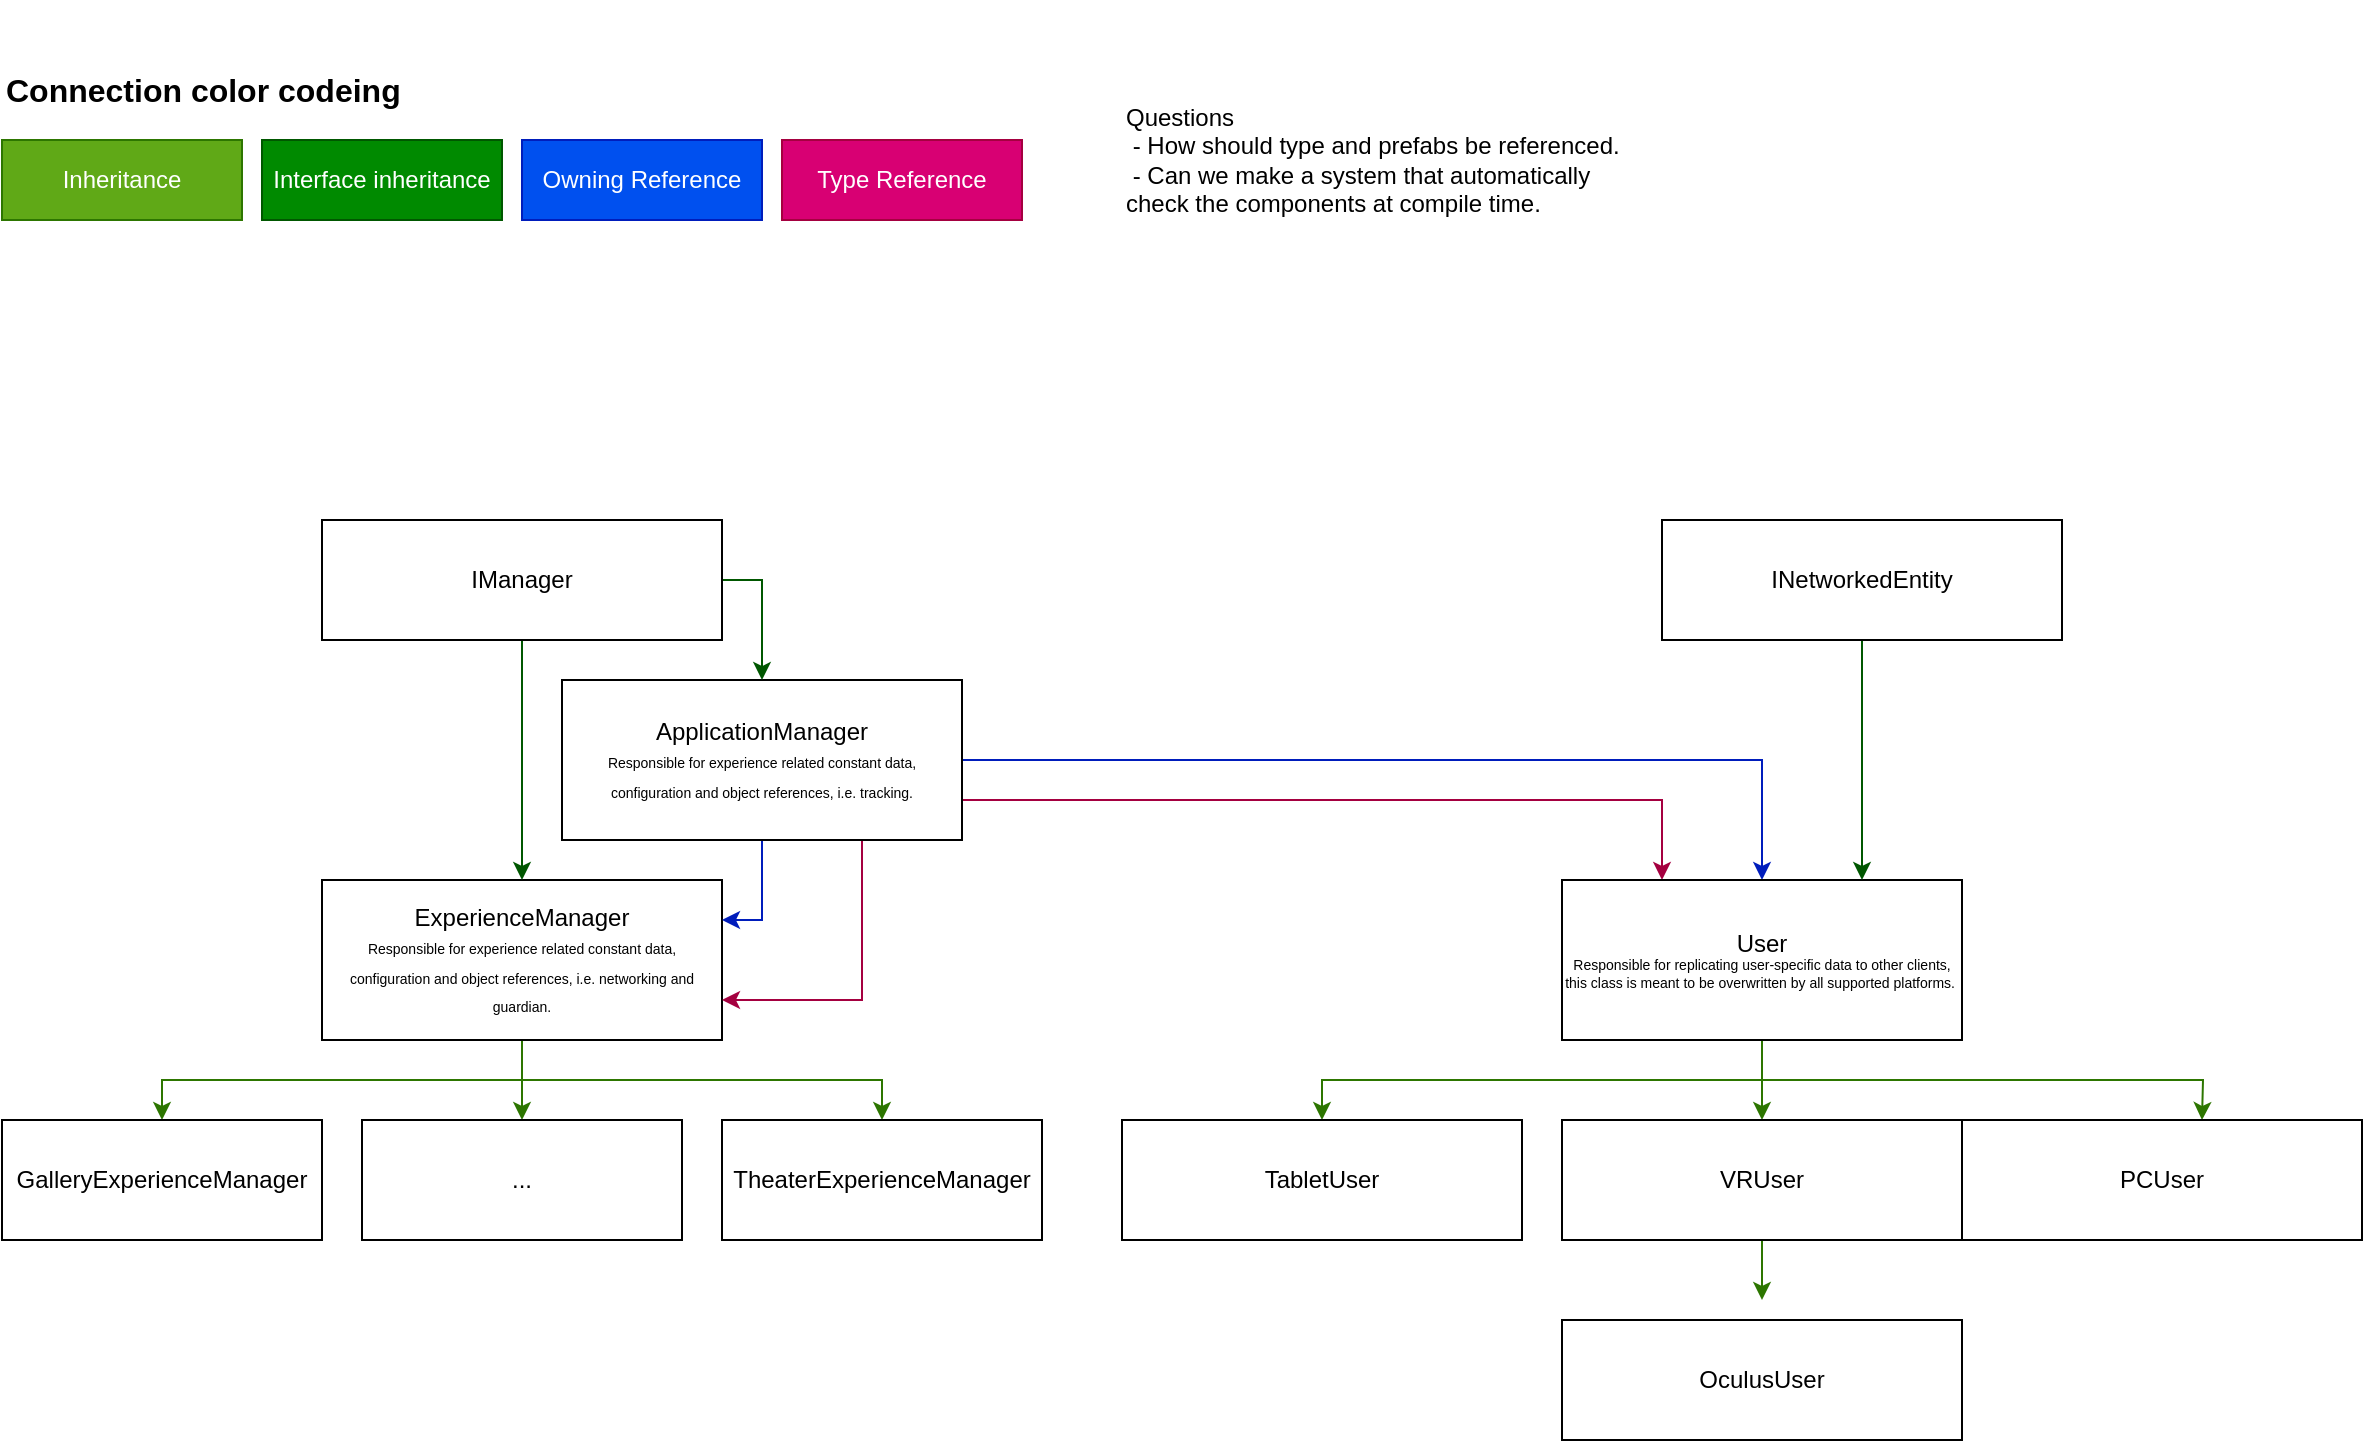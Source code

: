 <mxfile version="16.1.2" type="device"><diagram id="S7BvEMJSWtOh8marLImx" name="Page-1"><mxGraphModel dx="1422" dy="2044" grid="0" gridSize="10" guides="1" tooltips="1" connect="1" arrows="1" fold="1" page="1" pageScale="1" pageWidth="827" pageHeight="1169" math="0" shadow="0"><root><mxCell id="0"/><mxCell id="1" parent="0"/><mxCell id="XVi8x70O06P5iAMUYl-k-12" style="edgeStyle=orthogonalEdgeStyle;rounded=0;orthogonalLoop=1;jettySize=auto;html=1;fillColor=#60a917;strokeColor=#2D7600;" edge="1" parent="1" source="XVi8x70O06P5iAMUYl-k-10" target="XVi8x70O06P5iAMUYl-k-11"><mxGeometry relative="1" as="geometry"/></mxCell><mxCell id="XVi8x70O06P5iAMUYl-k-14" style="edgeStyle=orthogonalEdgeStyle;rounded=0;orthogonalLoop=1;jettySize=auto;html=1;fillColor=#60a917;strokeColor=#2D7600;" edge="1" parent="1" source="XVi8x70O06P5iAMUYl-k-10" target="XVi8x70O06P5iAMUYl-k-13"><mxGeometry relative="1" as="geometry"/></mxCell><mxCell id="XVi8x70O06P5iAMUYl-k-16" style="edgeStyle=orthogonalEdgeStyle;rounded=0;orthogonalLoop=1;jettySize=auto;html=1;entryX=0.5;entryY=0;entryDx=0;entryDy=0;fillColor=#60a917;strokeColor=#2D7600;" edge="1" parent="1" source="XVi8x70O06P5iAMUYl-k-10" target="XVi8x70O06P5iAMUYl-k-15"><mxGeometry relative="1" as="geometry"/></mxCell><mxCell id="XVi8x70O06P5iAMUYl-k-10" value="ExperienceManager&lt;br&gt;&lt;span style=&quot;font-size: 7px&quot;&gt;Responsible for experience related constant data,&lt;/span&gt;&lt;br&gt;&lt;span style=&quot;font-size: 7px&quot;&gt;configuration and object references, i.e. networking and guardian&lt;/span&gt;&lt;span style=&quot;font-size: 7px&quot;&gt;.&lt;/span&gt;" style="rounded=0;whiteSpace=wrap;html=1;" vertex="1" parent="1"><mxGeometry x="280" y="140" width="200" height="80" as="geometry"/></mxCell><mxCell id="XVi8x70O06P5iAMUYl-k-11" value="GalleryExperienceManager" style="rounded=0;whiteSpace=wrap;html=1;" vertex="1" parent="1"><mxGeometry x="120" y="260" width="160" height="60" as="geometry"/></mxCell><mxCell id="XVi8x70O06P5iAMUYl-k-13" value="TheaterExperienceManager" style="rounded=0;whiteSpace=wrap;html=1;" vertex="1" parent="1"><mxGeometry x="480" y="260" width="160" height="60" as="geometry"/></mxCell><mxCell id="XVi8x70O06P5iAMUYl-k-15" value="..." style="rounded=0;whiteSpace=wrap;html=1;" vertex="1" parent="1"><mxGeometry x="300" y="260" width="160" height="60" as="geometry"/></mxCell><mxCell id="XVi8x70O06P5iAMUYl-k-24" style="edgeStyle=orthogonalEdgeStyle;rounded=0;orthogonalLoop=1;jettySize=auto;html=1;entryX=1;entryY=0.75;entryDx=0;entryDy=0;fontSize=7;fillColor=#d80073;strokeColor=#A50040;exitX=0.75;exitY=1;exitDx=0;exitDy=0;" edge="1" parent="1" source="XVi8x70O06P5iAMUYl-k-17" target="XVi8x70O06P5iAMUYl-k-10"><mxGeometry relative="1" as="geometry"/></mxCell><mxCell id="XVi8x70O06P5iAMUYl-k-32" style="edgeStyle=orthogonalEdgeStyle;rounded=0;orthogonalLoop=1;jettySize=auto;html=1;fontSize=12;fillColor=#0050ef;strokeColor=#001DBC;entryX=0.5;entryY=0;entryDx=0;entryDy=0;" edge="1" parent="1" source="XVi8x70O06P5iAMUYl-k-17" target="XVi8x70O06P5iAMUYl-k-31"><mxGeometry relative="1" as="geometry"/></mxCell><mxCell id="XVi8x70O06P5iAMUYl-k-48" style="edgeStyle=orthogonalEdgeStyle;rounded=0;orthogonalLoop=1;jettySize=auto;html=1;entryX=0.25;entryY=0;entryDx=0;entryDy=0;fontSize=7;strokeWidth=1;fillColor=#d80073;strokeColor=#A50040;exitX=1;exitY=0.75;exitDx=0;exitDy=0;" edge="1" parent="1" source="XVi8x70O06P5iAMUYl-k-17" target="XVi8x70O06P5iAMUYl-k-31"><mxGeometry relative="1" as="geometry"/></mxCell><mxCell id="XVi8x70O06P5iAMUYl-k-49" style="edgeStyle=orthogonalEdgeStyle;rounded=0;orthogonalLoop=1;jettySize=auto;html=1;exitX=0.5;exitY=1;exitDx=0;exitDy=0;entryX=1;entryY=0.25;entryDx=0;entryDy=0;fontSize=7;strokeWidth=1;fillColor=#0050ef;strokeColor=#001DBC;" edge="1" parent="1" source="XVi8x70O06P5iAMUYl-k-17" target="XVi8x70O06P5iAMUYl-k-10"><mxGeometry relative="1" as="geometry"/></mxCell><mxCell id="XVi8x70O06P5iAMUYl-k-17" value="&lt;font style=&quot;font-size: 7px&quot;&gt;&lt;font style=&quot;font-size: 12px&quot;&gt;ApplicationManager&lt;/font&gt;&lt;br&gt;&lt;font style=&quot;font-size: 7px&quot;&gt;Responsible for experience related constant data,&lt;br&gt;configuration and object references, i.e. tracking.&lt;/font&gt;&lt;/font&gt;&lt;font style=&quot;font-size: 7px&quot;&gt;&lt;br&gt;&lt;/font&gt;" style="rounded=0;whiteSpace=wrap;html=1;" vertex="1" parent="1"><mxGeometry x="400" y="40" width="200" height="80" as="geometry"/></mxCell><mxCell id="XVi8x70O06P5iAMUYl-k-22" style="edgeStyle=orthogonalEdgeStyle;rounded=0;orthogonalLoop=1;jettySize=auto;html=1;fontSize=7;fillColor=#008a00;strokeColor=#005700;" edge="1" parent="1" source="XVi8x70O06P5iAMUYl-k-19" target="XVi8x70O06P5iAMUYl-k-10"><mxGeometry relative="1" as="geometry"/></mxCell><mxCell id="XVi8x70O06P5iAMUYl-k-26" style="edgeStyle=orthogonalEdgeStyle;rounded=0;orthogonalLoop=1;jettySize=auto;html=1;fontSize=7;exitX=1;exitY=0.5;exitDx=0;exitDy=0;fillColor=#008a00;strokeColor=#005700;" edge="1" parent="1" source="XVi8x70O06P5iAMUYl-k-19" target="XVi8x70O06P5iAMUYl-k-17"><mxGeometry relative="1" as="geometry"/></mxCell><mxCell id="XVi8x70O06P5iAMUYl-k-19" value="&lt;span style=&quot;font-size: 12px&quot;&gt;IManager&lt;/span&gt;" style="rounded=0;whiteSpace=wrap;html=1;fontSize=7;" vertex="1" parent="1"><mxGeometry x="280" y="-40" width="200" height="60" as="geometry"/></mxCell><mxCell id="XVi8x70O06P5iAMUYl-k-27" value="&lt;font style=&quot;font-size: 12px&quot;&gt;Inheritance&lt;/font&gt;" style="rounded=0;whiteSpace=wrap;html=1;shadow=0;glass=0;sketch=0;fontSize=7;fillColor=#60a917;fontColor=#ffffff;strokeColor=#2D7600;" vertex="1" parent="1"><mxGeometry x="120" y="-230" width="120" height="40" as="geometry"/></mxCell><mxCell id="XVi8x70O06P5iAMUYl-k-28" value="&lt;b&gt;&lt;font style=&quot;font-size: 16px&quot;&gt;Connection color codeing&lt;/font&gt;&lt;/b&gt;" style="text;html=1;strokeColor=none;fillColor=none;align=left;verticalAlign=middle;whiteSpace=wrap;rounded=0;shadow=0;glass=0;sketch=0;fontSize=7;" vertex="1" parent="1"><mxGeometry x="120" y="-270" width="200" height="30" as="geometry"/></mxCell><mxCell id="XVi8x70O06P5iAMUYl-k-30" value="&lt;font style=&quot;font-size: 12px&quot;&gt;Owning Reference&lt;/font&gt;" style="rounded=0;whiteSpace=wrap;html=1;shadow=0;glass=0;sketch=0;fontSize=7;fillColor=#0050ef;fontColor=#ffffff;strokeColor=#001DBC;" vertex="1" parent="1"><mxGeometry x="380" y="-230" width="120" height="40" as="geometry"/></mxCell><mxCell id="XVi8x70O06P5iAMUYl-k-34" style="edgeStyle=orthogonalEdgeStyle;rounded=0;orthogonalLoop=1;jettySize=auto;html=1;fontSize=12;fillColor=#60a917;strokeColor=#2D7600;" edge="1" parent="1" source="XVi8x70O06P5iAMUYl-k-31" target="XVi8x70O06P5iAMUYl-k-33"><mxGeometry relative="1" as="geometry"/></mxCell><mxCell id="XVi8x70O06P5iAMUYl-k-37" style="edgeStyle=orthogonalEdgeStyle;rounded=0;orthogonalLoop=1;jettySize=auto;html=1;exitX=0.5;exitY=1;exitDx=0;exitDy=0;fontSize=12;fillColor=#60a917;strokeColor=#2D7600;" edge="1" parent="1" source="XVi8x70O06P5iAMUYl-k-31" target="XVi8x70O06P5iAMUYl-k-35"><mxGeometry relative="1" as="geometry"/></mxCell><mxCell id="XVi8x70O06P5iAMUYl-k-42" style="edgeStyle=orthogonalEdgeStyle;rounded=0;orthogonalLoop=1;jettySize=auto;html=1;exitX=0.5;exitY=1;exitDx=0;exitDy=0;fontSize=12;fillColor=#60a917;strokeColor=#2D7600;" edge="1" parent="1" source="XVi8x70O06P5iAMUYl-k-31"><mxGeometry relative="1" as="geometry"><mxPoint x="1220" y="260" as="targetPoint"/></mxGeometry></mxCell><mxCell id="XVi8x70O06P5iAMUYl-k-31" value="&lt;span style=&quot;font-size: 12px&quot;&gt;User&lt;/span&gt;&lt;br&gt;&lt;font style=&quot;font-size: 7px&quot;&gt;Responsible for replicating user-specific data to other clients, this class is meant to be overwritten by all supported platforms.&amp;nbsp;&lt;/font&gt;" style="rounded=0;whiteSpace=wrap;html=1;fontSize=7;" vertex="1" parent="1"><mxGeometry x="900" y="140" width="200" height="80" as="geometry"/></mxCell><mxCell id="XVi8x70O06P5iAMUYl-k-39" style="edgeStyle=orthogonalEdgeStyle;rounded=0;orthogonalLoop=1;jettySize=auto;html=1;fontSize=12;fillColor=#60a917;strokeColor=#2D7600;" edge="1" parent="1" source="XVi8x70O06P5iAMUYl-k-33"><mxGeometry relative="1" as="geometry"><mxPoint x="1000" y="350" as="targetPoint"/></mxGeometry></mxCell><mxCell id="XVi8x70O06P5iAMUYl-k-33" value="&lt;span style=&quot;font-size: 12px&quot;&gt;VRUser&lt;br&gt;&lt;/span&gt;" style="rounded=0;whiteSpace=wrap;html=1;fontSize=7;" vertex="1" parent="1"><mxGeometry x="900" y="260" width="200" height="60" as="geometry"/></mxCell><mxCell id="XVi8x70O06P5iAMUYl-k-35" value="&lt;span style=&quot;font-size: 12px&quot;&gt;TabletUser&lt;br&gt;&lt;/span&gt;" style="rounded=0;whiteSpace=wrap;html=1;fontSize=7;" vertex="1" parent="1"><mxGeometry x="680" y="260" width="200" height="60" as="geometry"/></mxCell><mxCell id="XVi8x70O06P5iAMUYl-k-38" value="&lt;span style=&quot;font-size: 12px&quot;&gt;OculusUser&lt;br&gt;&lt;/span&gt;" style="rounded=0;whiteSpace=wrap;html=1;fontSize=7;" vertex="1" parent="1"><mxGeometry x="900" y="360" width="200" height="60" as="geometry"/></mxCell><mxCell id="XVi8x70O06P5iAMUYl-k-40" value="&lt;span style=&quot;font-size: 12px&quot;&gt;PCUser&lt;br&gt;&lt;/span&gt;" style="rounded=0;whiteSpace=wrap;html=1;fontSize=7;" vertex="1" parent="1"><mxGeometry x="1100" y="260" width="200" height="60" as="geometry"/></mxCell><mxCell id="XVi8x70O06P5iAMUYl-k-44" style="edgeStyle=orthogonalEdgeStyle;rounded=0;orthogonalLoop=1;jettySize=auto;html=1;fontSize=7;fillColor=#008a00;strokeColor=#005700;strokeWidth=1;entryX=0.75;entryY=0;entryDx=0;entryDy=0;" edge="1" parent="1" source="XVi8x70O06P5iAMUYl-k-43" target="XVi8x70O06P5iAMUYl-k-31"><mxGeometry relative="1" as="geometry"/></mxCell><mxCell id="XVi8x70O06P5iAMUYl-k-43" value="&lt;span style=&quot;font-size: 12px&quot;&gt;INetworkedEntity&lt;br&gt;&lt;/span&gt;" style="rounded=0;whiteSpace=wrap;html=1;fontSize=7;" vertex="1" parent="1"><mxGeometry x="950" y="-40" width="200" height="60" as="geometry"/></mxCell><mxCell id="XVi8x70O06P5iAMUYl-k-46" value="&lt;font style=&quot;font-size: 12px&quot;&gt;Interface inheritance&lt;/font&gt;" style="rounded=0;whiteSpace=wrap;html=1;shadow=0;glass=0;sketch=0;fontSize=7;fillColor=#008a00;fontColor=#ffffff;strokeColor=#005700;" vertex="1" parent="1"><mxGeometry x="250" y="-230" width="120" height="40" as="geometry"/></mxCell><mxCell id="XVi8x70O06P5iAMUYl-k-47" value="&lt;font style=&quot;font-size: 12px&quot;&gt;Type Reference&lt;/font&gt;" style="rounded=0;whiteSpace=wrap;html=1;shadow=0;glass=0;sketch=0;fontSize=7;fillColor=#d80073;fontColor=#ffffff;strokeColor=#A50040;" vertex="1" parent="1"><mxGeometry x="510" y="-230" width="120" height="40" as="geometry"/></mxCell><mxCell id="XVi8x70O06P5iAMUYl-k-50" value="&lt;div&gt;&lt;span style=&quot;font-size: 12px&quot;&gt;Questions&lt;/span&gt;&lt;/div&gt;&lt;font&gt;&lt;div style=&quot;font-size: 12px&quot;&gt;&lt;span&gt;&amp;nbsp;- How should type and prefabs be&amp;nbsp;&lt;/span&gt;&lt;span&gt;referenced.&lt;/span&gt;&lt;/div&gt;&lt;div&gt;&lt;span&gt;&lt;span style=&quot;font-size: 12px&quot;&gt;&amp;nbsp;- Can we make a system that automatically check the components at compile time.&lt;/span&gt;&lt;/span&gt;&lt;/div&gt;&lt;/font&gt;" style="text;html=1;strokeColor=none;fillColor=none;align=left;verticalAlign=middle;whiteSpace=wrap;rounded=0;shadow=0;glass=0;sketch=0;fontSize=7;" vertex="1" parent="1"><mxGeometry x="680" y="-300" width="260" height="160" as="geometry"/></mxCell></root></mxGraphModel></diagram></mxfile>